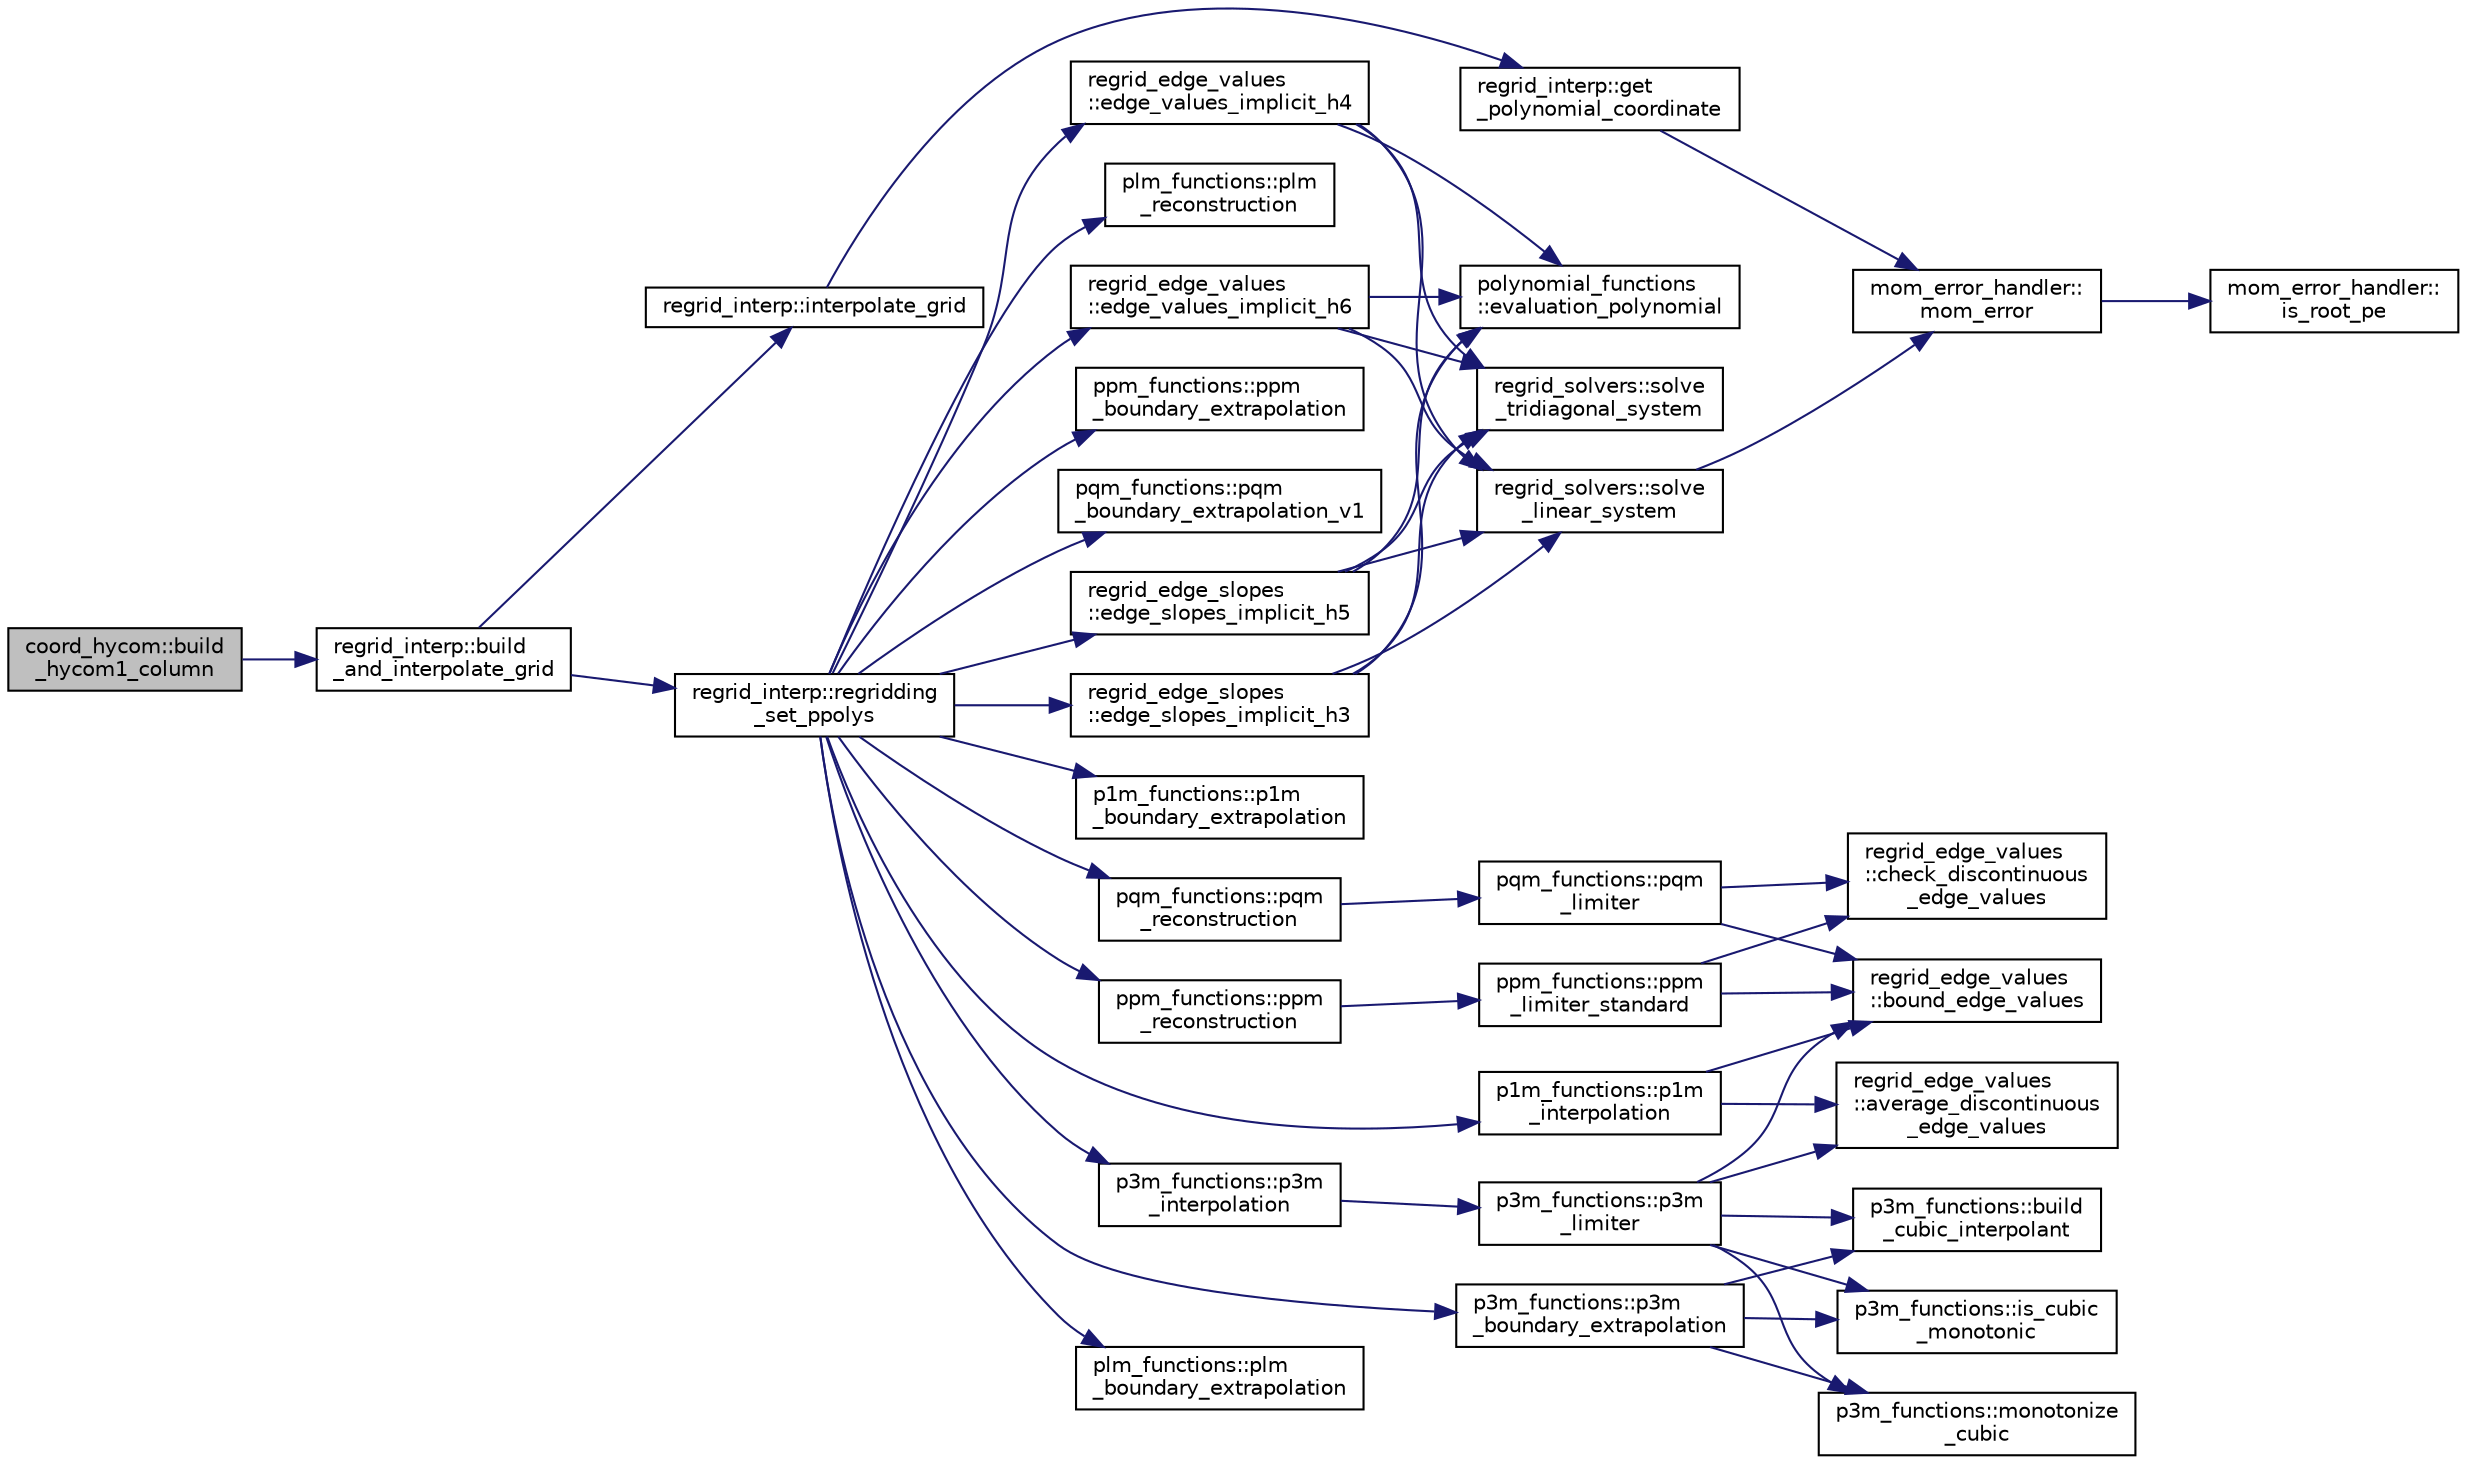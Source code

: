 digraph "coord_hycom::build_hycom1_column"
{
 // INTERACTIVE_SVG=YES
 // LATEX_PDF_SIZE
  edge [fontname="Helvetica",fontsize="10",labelfontname="Helvetica",labelfontsize="10"];
  node [fontname="Helvetica",fontsize="10",shape=record];
  rankdir="LR";
  Node1 [label="coord_hycom::build\l_hycom1_column",height=0.2,width=0.4,color="black", fillcolor="grey75", style="filled", fontcolor="black",tooltip="Build a HyCOM coordinate column."];
  Node1 -> Node2 [color="midnightblue",fontsize="10",style="solid",fontname="Helvetica"];
  Node2 [label="regrid_interp::build\l_and_interpolate_grid",height=0.2,width=0.4,color="black", fillcolor="white", style="filled",URL="$namespaceregrid__interp.html#abaef8cc7e1258b61710adbd6fb742122",tooltip="Build a grid by interpolating for target values."];
  Node2 -> Node3 [color="midnightblue",fontsize="10",style="solid",fontname="Helvetica"];
  Node3 [label="regrid_interp::interpolate_grid",height=0.2,width=0.4,color="black", fillcolor="white", style="filled",URL="$namespaceregrid__interp.html#a84197231e39bd4e90c5a89107313b2a4",tooltip="Given target values (e.g., density), build new grid based on polynomial."];
  Node3 -> Node4 [color="midnightblue",fontsize="10",style="solid",fontname="Helvetica"];
  Node4 [label="regrid_interp::get\l_polynomial_coordinate",height=0.2,width=0.4,color="black", fillcolor="white", style="filled",URL="$namespaceregrid__interp.html#aa46a706d5c4fbe40ef7eb0880305a4f0",tooltip="Given a target value, find corresponding coordinate for given polynomial."];
  Node4 -> Node5 [color="midnightblue",fontsize="10",style="solid",fontname="Helvetica"];
  Node5 [label="mom_error_handler::\lmom_error",height=0.2,width=0.4,color="black", fillcolor="white", style="filled",URL="$namespacemom__error__handler.html#a460cfb79a06c29fc249952c2a3710d67",tooltip="This provides a convenient interface for writing an mpp_error message with run-time filter based on a..."];
  Node5 -> Node6 [color="midnightblue",fontsize="10",style="solid",fontname="Helvetica"];
  Node6 [label="mom_error_handler::\lis_root_pe",height=0.2,width=0.4,color="black", fillcolor="white", style="filled",URL="$namespacemom__error__handler.html#ad5f00a53059c72fe2332d1436c80ca71",tooltip="This returns .true. if the current PE is the root PE."];
  Node2 -> Node7 [color="midnightblue",fontsize="10",style="solid",fontname="Helvetica"];
  Node7 [label="regrid_interp::regridding\l_set_ppolys",height=0.2,width=0.4,color="black", fillcolor="white", style="filled",URL="$namespaceregrid__interp.html#a3d1406836d089b4553421776277e1339",tooltip="Builds an interpolated profile for the densities within each grid cell."];
  Node7 -> Node8 [color="midnightblue",fontsize="10",style="solid",fontname="Helvetica"];
  Node8 [label="regrid_edge_slopes\l::edge_slopes_implicit_h3",height=0.2,width=0.4,color="black", fillcolor="white", style="filled",URL="$namespaceregrid__edge__slopes.html#a6996158dd53ef77642a39638c49be870",tooltip="Compute ih4 edge slopes (implicit third order accurate) in the same units as h."];
  Node8 -> Node9 [color="midnightblue",fontsize="10",style="solid",fontname="Helvetica"];
  Node9 [label="polynomial_functions\l::evaluation_polynomial",height=0.2,width=0.4,color="black", fillcolor="white", style="filled",URL="$namespacepolynomial__functions.html#adb2b5d18db527314545e8e21638a2872",tooltip="Pointwise evaluation of a polynomial at x."];
  Node8 -> Node10 [color="midnightblue",fontsize="10",style="solid",fontname="Helvetica"];
  Node10 [label="regrid_solvers::solve\l_linear_system",height=0.2,width=0.4,color="black", fillcolor="white", style="filled",URL="$namespaceregrid__solvers.html#a8130a338b59de62b00f68da4204568ad",tooltip="Solve the linear system AX = B by Gaussian elimination."];
  Node10 -> Node5 [color="midnightblue",fontsize="10",style="solid",fontname="Helvetica"];
  Node8 -> Node11 [color="midnightblue",fontsize="10",style="solid",fontname="Helvetica"];
  Node11 [label="regrid_solvers::solve\l_tridiagonal_system",height=0.2,width=0.4,color="black", fillcolor="white", style="filled",URL="$namespaceregrid__solvers.html#a0d5c3cff8f31429b0a2c6d267e8b345d",tooltip="Solve the tridiagonal system AX = B."];
  Node7 -> Node12 [color="midnightblue",fontsize="10",style="solid",fontname="Helvetica"];
  Node12 [label="regrid_edge_slopes\l::edge_slopes_implicit_h5",height=0.2,width=0.4,color="black", fillcolor="white", style="filled",URL="$namespaceregrid__edge__slopes.html#a8857628ba4234d17cc8a596515f80aa9",tooltip="Compute ih5 edge values (implicit fifth order accurate)"];
  Node12 -> Node9 [color="midnightblue",fontsize="10",style="solid",fontname="Helvetica"];
  Node12 -> Node10 [color="midnightblue",fontsize="10",style="solid",fontname="Helvetica"];
  Node12 -> Node11 [color="midnightblue",fontsize="10",style="solid",fontname="Helvetica"];
  Node7 -> Node13 [color="midnightblue",fontsize="10",style="solid",fontname="Helvetica"];
  Node13 [label="regrid_edge_values\l::edge_values_implicit_h4",height=0.2,width=0.4,color="black", fillcolor="white", style="filled",URL="$namespaceregrid__edge__values.html#abc05850b69a03244cd7e04e74c48ac92",tooltip="Compute ih4 edge values (implicit fourth order accurate) in the same units as h."];
  Node13 -> Node9 [color="midnightblue",fontsize="10",style="solid",fontname="Helvetica"];
  Node13 -> Node10 [color="midnightblue",fontsize="10",style="solid",fontname="Helvetica"];
  Node13 -> Node11 [color="midnightblue",fontsize="10",style="solid",fontname="Helvetica"];
  Node7 -> Node14 [color="midnightblue",fontsize="10",style="solid",fontname="Helvetica"];
  Node14 [label="regrid_edge_values\l::edge_values_implicit_h6",height=0.2,width=0.4,color="black", fillcolor="white", style="filled",URL="$namespaceregrid__edge__values.html#ac0bb9fda830d4c93dbebbce14315c222",tooltip="Compute ih6 edge values (implicit sixth order accurate) in the same units as h."];
  Node14 -> Node9 [color="midnightblue",fontsize="10",style="solid",fontname="Helvetica"];
  Node14 -> Node10 [color="midnightblue",fontsize="10",style="solid",fontname="Helvetica"];
  Node14 -> Node11 [color="midnightblue",fontsize="10",style="solid",fontname="Helvetica"];
  Node7 -> Node15 [color="midnightblue",fontsize="10",style="solid",fontname="Helvetica"];
  Node15 [label="p1m_functions::p1m\l_boundary_extrapolation",height=0.2,width=0.4,color="black", fillcolor="white", style="filled",URL="$namespacep1m__functions.html#acfc3f51f166d2c7dc09a4c1f3dc9494a",tooltip="Interpolation by linear polynomials within boundary cells."];
  Node7 -> Node16 [color="midnightblue",fontsize="10",style="solid",fontname="Helvetica"];
  Node16 [label="p1m_functions::p1m\l_interpolation",height=0.2,width=0.4,color="black", fillcolor="white", style="filled",URL="$namespacep1m__functions.html#a18ffae209ddc4c4aba923b68ed16aee4",tooltip="Linearly interpolate between edge values."];
  Node16 -> Node17 [color="midnightblue",fontsize="10",style="solid",fontname="Helvetica"];
  Node17 [label="regrid_edge_values\l::average_discontinuous\l_edge_values",height=0.2,width=0.4,color="black", fillcolor="white", style="filled",URL="$namespaceregrid__edge__values.html#ad43eb7fa3a284e2b33068f47232521ca",tooltip="Replace discontinuous collocated edge values with their average."];
  Node16 -> Node18 [color="midnightblue",fontsize="10",style="solid",fontname="Helvetica"];
  Node18 [label="regrid_edge_values\l::bound_edge_values",height=0.2,width=0.4,color="black", fillcolor="white", style="filled",URL="$namespaceregrid__edge__values.html#aa3c7ea104f554d508b69efd860fc6b10",tooltip="Bound edge values by neighboring cell averages."];
  Node7 -> Node19 [color="midnightblue",fontsize="10",style="solid",fontname="Helvetica"];
  Node19 [label="p3m_functions::p3m\l_boundary_extrapolation",height=0.2,width=0.4,color="black", fillcolor="white", style="filled",URL="$namespacep3m__functions.html#a6e82e1b678b123181ea3fde88cd14e3a",tooltip="Calculate the edge values and slopes at boundary cells as part of building a piecewise cubic sub-grid..."];
  Node19 -> Node20 [color="midnightblue",fontsize="10",style="solid",fontname="Helvetica"];
  Node20 [label="p3m_functions::build\l_cubic_interpolant",height=0.2,width=0.4,color="black", fillcolor="white", style="filled",URL="$namespacep3m__functions.html#af4668b1791bbeae193f0f301cf101f6b",tooltip="Build cubic interpolant in cell k."];
  Node19 -> Node21 [color="midnightblue",fontsize="10",style="solid",fontname="Helvetica"];
  Node21 [label="p3m_functions::is_cubic\l_monotonic",height=0.2,width=0.4,color="black", fillcolor="white", style="filled",URL="$namespacep3m__functions.html#a2eaa8b32f092bbbb0e2cfcd78b0e700f",tooltip="Check whether the cubic reconstruction in cell k is monotonic."];
  Node19 -> Node22 [color="midnightblue",fontsize="10",style="solid",fontname="Helvetica"];
  Node22 [label="p3m_functions::monotonize\l_cubic",height=0.2,width=0.4,color="black", fillcolor="white", style="filled",URL="$namespacep3m__functions.html#adb96651fe725f11e90dec2b8509989b0",tooltip="Monotonize a cubic curve by modifying the edge slopes."];
  Node7 -> Node23 [color="midnightblue",fontsize="10",style="solid",fontname="Helvetica"];
  Node23 [label="p3m_functions::p3m\l_interpolation",height=0.2,width=0.4,color="black", fillcolor="white", style="filled",URL="$namespacep3m__functions.html#af8700cc6f491ea22ec0cff6208dc2483",tooltip="Set up a piecewise cubic interpolation from cell averages and estimated edge slopes and values."];
  Node23 -> Node24 [color="midnightblue",fontsize="10",style="solid",fontname="Helvetica"];
  Node24 [label="p3m_functions::p3m\l_limiter",height=0.2,width=0.4,color="black", fillcolor="white", style="filled",URL="$namespacep3m__functions.html#ab31ae8429b3676f925ae61510d7f047a",tooltip="Adust a piecewise cubic reconstruction with a limiter that adjusts the edge values and slopes."];
  Node24 -> Node17 [color="midnightblue",fontsize="10",style="solid",fontname="Helvetica"];
  Node24 -> Node18 [color="midnightblue",fontsize="10",style="solid",fontname="Helvetica"];
  Node24 -> Node20 [color="midnightblue",fontsize="10",style="solid",fontname="Helvetica"];
  Node24 -> Node21 [color="midnightblue",fontsize="10",style="solid",fontname="Helvetica"];
  Node24 -> Node22 [color="midnightblue",fontsize="10",style="solid",fontname="Helvetica"];
  Node7 -> Node25 [color="midnightblue",fontsize="10",style="solid",fontname="Helvetica"];
  Node25 [label="plm_functions::plm\l_boundary_extrapolation",height=0.2,width=0.4,color="black", fillcolor="white", style="filled",URL="$namespaceplm__functions.html#a7e6d6acb77747f967174265a1bf45784",tooltip="Reconstruction by linear polynomials within boundary cells."];
  Node7 -> Node26 [color="midnightblue",fontsize="10",style="solid",fontname="Helvetica"];
  Node26 [label="plm_functions::plm\l_reconstruction",height=0.2,width=0.4,color="black", fillcolor="white", style="filled",URL="$namespaceplm__functions.html#afc5335533d6ae9896bf0d869fa5a25e9",tooltip="Reconstruction by linear polynomials within each cell."];
  Node7 -> Node27 [color="midnightblue",fontsize="10",style="solid",fontname="Helvetica"];
  Node27 [label="ppm_functions::ppm\l_boundary_extrapolation",height=0.2,width=0.4,color="black", fillcolor="white", style="filled",URL="$namespaceppm__functions.html#a47eb8faecb5e25f3939cffa57f9b7cff",tooltip="Reconstruction by parabolas within boundary cells."];
  Node7 -> Node28 [color="midnightblue",fontsize="10",style="solid",fontname="Helvetica"];
  Node28 [label="ppm_functions::ppm\l_reconstruction",height=0.2,width=0.4,color="black", fillcolor="white", style="filled",URL="$namespaceppm__functions.html#a23d5e557ad48883c77429ee9bff8b052",tooltip="Builds quadratic polynomials coefficients from cell mean and edge values."];
  Node28 -> Node29 [color="midnightblue",fontsize="10",style="solid",fontname="Helvetica"];
  Node29 [label="ppm_functions::ppm\l_limiter_standard",height=0.2,width=0.4,color="black", fillcolor="white", style="filled",URL="$namespaceppm__functions.html#a10ee2c234d48b1d9375bcd7deee7be0c",tooltip="Adjusts edge values using the standard PPM limiter (Colella & Woodward, JCP 1984) after first checkin..."];
  Node29 -> Node18 [color="midnightblue",fontsize="10",style="solid",fontname="Helvetica"];
  Node29 -> Node30 [color="midnightblue",fontsize="10",style="solid",fontname="Helvetica"];
  Node30 [label="regrid_edge_values\l::check_discontinuous\l_edge_values",height=0.2,width=0.4,color="black", fillcolor="white", style="filled",URL="$namespaceregrid__edge__values.html#a4a496536a77bef8467c441731619761d",tooltip="Check discontinuous edge values and replace them with their average if not monotonic."];
  Node7 -> Node31 [color="midnightblue",fontsize="10",style="solid",fontname="Helvetica"];
  Node31 [label="pqm_functions::pqm\l_boundary_extrapolation_v1",height=0.2,width=0.4,color="black", fillcolor="white", style="filled",URL="$namespacepqm__functions.html#a51d319371a3999ea40a0d2f940094c78",tooltip="Reconstruction by parabolas within boundary cells."];
  Node7 -> Node32 [color="midnightblue",fontsize="10",style="solid",fontname="Helvetica"];
  Node32 [label="pqm_functions::pqm\l_reconstruction",height=0.2,width=0.4,color="black", fillcolor="white", style="filled",URL="$namespacepqm__functions.html#af62ea5a0c20bd2e543d0a7b593e98bb7",tooltip="Reconstruction by quartic polynomials within each cell."];
  Node32 -> Node33 [color="midnightblue",fontsize="10",style="solid",fontname="Helvetica"];
  Node33 [label="pqm_functions::pqm\l_limiter",height=0.2,width=0.4,color="black", fillcolor="white", style="filled",URL="$namespacepqm__functions.html#a676b4ee6f9598507052680013b407f47",tooltip="Limit the piecewise quartic method reconstruction."];
  Node33 -> Node18 [color="midnightblue",fontsize="10",style="solid",fontname="Helvetica"];
  Node33 -> Node30 [color="midnightblue",fontsize="10",style="solid",fontname="Helvetica"];
}
